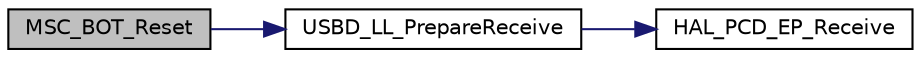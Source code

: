 digraph "MSC_BOT_Reset"
{
  edge [fontname="Helvetica",fontsize="10",labelfontname="Helvetica",labelfontsize="10"];
  node [fontname="Helvetica",fontsize="10",shape=record];
  rankdir="LR";
  Node32 [label="MSC_BOT_Reset",height=0.2,width=0.4,color="black", fillcolor="grey75", style="filled", fontcolor="black"];
  Node32 -> Node33 [color="midnightblue",fontsize="10",style="solid",fontname="Helvetica"];
  Node33 [label="USBD_LL_PrepareReceive",height=0.2,width=0.4,color="black", fillcolor="white", style="filled",URL="$group___u_s_b_d___c_o_r_e___exported___functions_prototype.html#ga259b00707b333065b66be515dd019428",tooltip="Prepares an endpoint for reception. "];
  Node33 -> Node34 [color="midnightblue",fontsize="10",style="solid",fontname="Helvetica"];
  Node34 [label="HAL_PCD_EP_Receive",height=0.2,width=0.4,color="black", fillcolor="white", style="filled",URL="$group___p_c_d___exported___functions___group3.html#ga0029fe7a8d3db91b13637e2507fba60c"];
}
